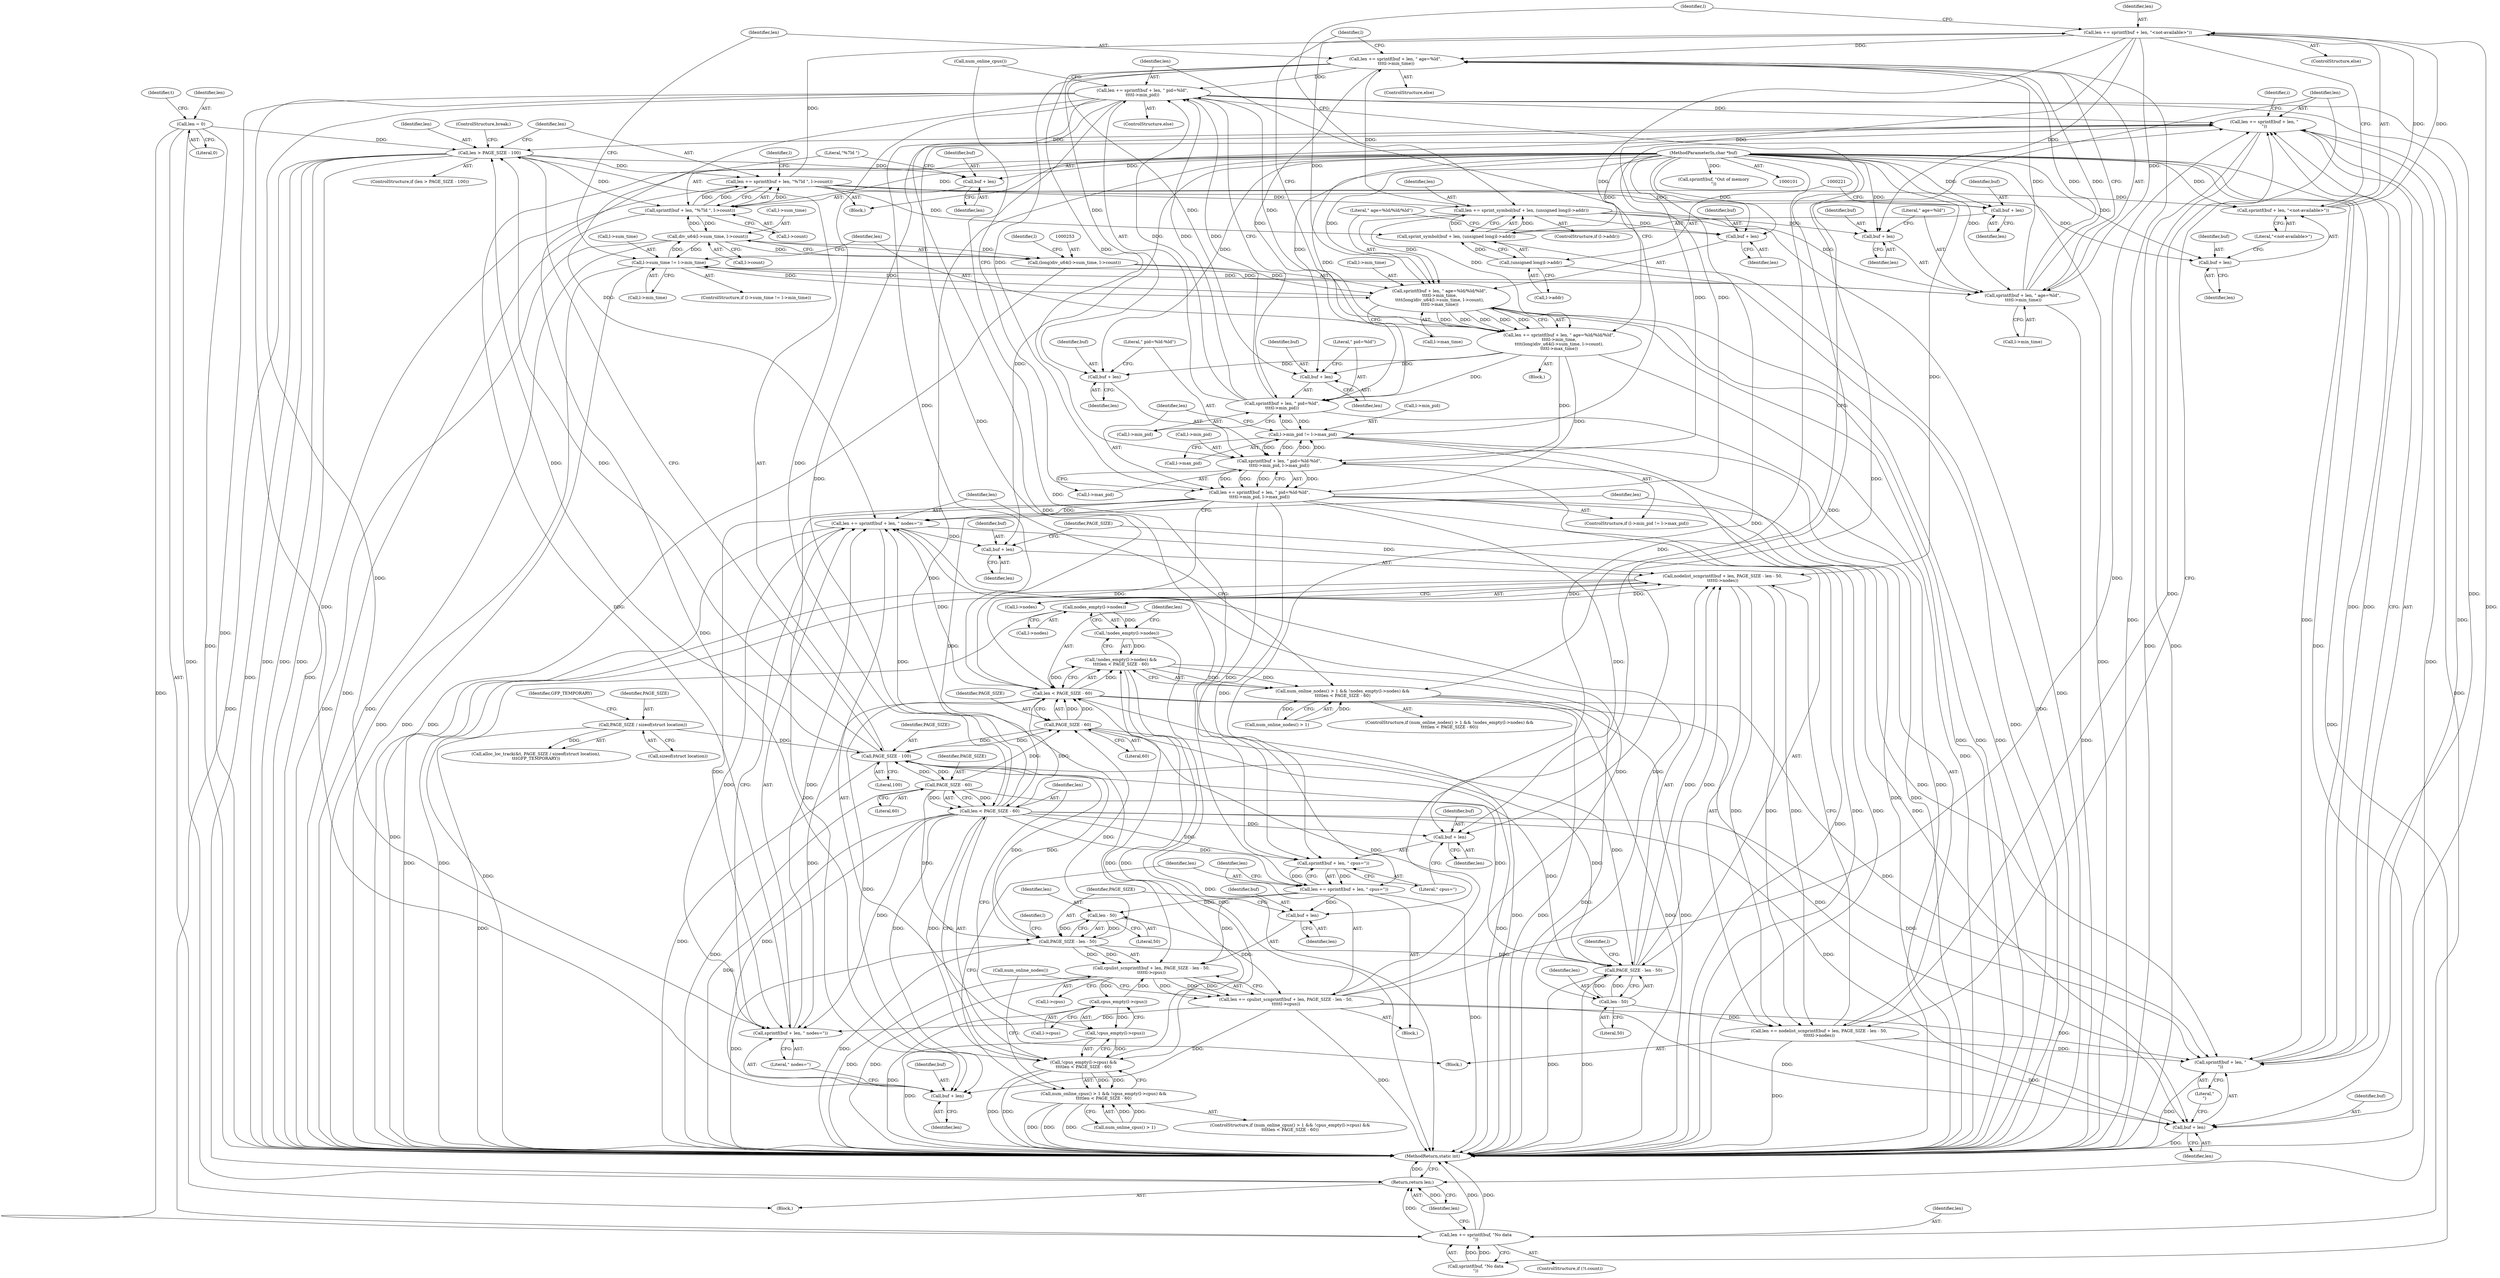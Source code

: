 digraph "0_linux_f8bd2258e2d520dff28c855658bd24bdafb5102d_9@API" {
"1000226" [label="(Call,len += sprintf(buf + len, \"<not-available>\"))"];
"1000228" [label="(Call,sprintf(buf + len, \"<not-available>\"))"];
"1000103" [label="(MethodParameterIn,char *buf)"];
"1000200" [label="(Call,len += sprintf(buf + len, \"%7ld \", l->count))"];
"1000202" [label="(Call,sprintf(buf + len, \"%7ld \", l->count))"];
"1000194" [label="(Call,len > PAGE_SIZE - 100)"];
"1000107" [label="(Call,len = 0)"];
"1000383" [label="(Call,len += sprintf(buf + len, \"\n\"))"];
"1000385" [label="(Call,sprintf(buf + len, \"\n\"))"];
"1000297" [label="(Call,len += sprintf(buf + len, \" pid=%ld\",\n\t\t\t\tl->min_pid))"];
"1000299" [label="(Call,sprintf(buf + len, \" pid=%ld\",\n\t\t\t\tl->min_pid))"];
"1000265" [label="(Call,len += sprintf(buf + len, \" age=%ld\",\n \t\t\t\tl->min_time))"];
"1000267" [label="(Call,sprintf(buf + len, \" age=%ld\",\n \t\t\t\tl->min_time))"];
"1000226" [label="(Call,len += sprintf(buf + len, \"<not-available>\"))"];
"1000214" [label="(Call,len += sprint_symbol(buf + len, (unsigned long)l->addr))"];
"1000216" [label="(Call,sprint_symbol(buf + len, (unsigned long)l->addr))"];
"1000220" [label="(Call,(unsigned long)l->addr)"];
"1000234" [label="(Call,l->sum_time != l->min_time)"];
"1000254" [label="(Call,div_u64(l->sum_time, l->count))"];
"1000244" [label="(Call,sprintf(buf + len, \" age=%ld/%ld/%ld\",\n\t\t\t\tl->min_time,\n\t\t\t\t(long)div_u64(l->sum_time, l->count),\n\t\t\t\tl->max_time))"];
"1000252" [label="(Call,(long)div_u64(l->sum_time, l->count))"];
"1000242" [label="(Call,len += sprintf(buf + len, \" age=%ld/%ld/%ld\",\n\t\t\t\tl->min_time,\n\t\t\t\t(long)div_u64(l->sum_time, l->count),\n\t\t\t\tl->max_time))"];
"1000276" [label="(Call,l->min_pid != l->max_pid)"];
"1000285" [label="(Call,sprintf(buf + len, \" pid=%ld-%ld\",\n\t\t\t\tl->min_pid, l->max_pid))"];
"1000283" [label="(Call,len += sprintf(buf + len, \" pid=%ld-%ld\",\n\t\t\t\tl->min_pid, l->max_pid))"];
"1000369" [label="(Call,len += nodelist_scnprintf(buf + len, PAGE_SIZE - len - 50,\n\t\t\t\t\tl->nodes))"];
"1000371" [label="(Call,nodelist_scnprintf(buf + len, PAGE_SIZE - len - 50,\n\t\t\t\t\tl->nodes))"];
"1000362" [label="(Call,len += sprintf(buf + len, \" nodes=\"))"];
"1000364" [label="(Call,sprintf(buf + len, \" nodes=\"))"];
"1000356" [label="(Call,len < PAGE_SIZE - 60)"];
"1000318" [label="(Call,len < PAGE_SIZE - 60)"];
"1000320" [label="(Call,PAGE_SIZE - 60)"];
"1000196" [label="(Call,PAGE_SIZE - 100)"];
"1000375" [label="(Call,PAGE_SIZE - len - 50)"];
"1000337" [label="(Call,PAGE_SIZE - len - 50)"];
"1000339" [label="(Call,len - 50)"];
"1000324" [label="(Call,len += sprintf(buf + len, \" cpus=\"))"];
"1000326" [label="(Call,sprintf(buf + len, \" cpus=\"))"];
"1000358" [label="(Call,PAGE_SIZE - 60)"];
"1000377" [label="(Call,len - 50)"];
"1000120" [label="(Call,PAGE_SIZE / sizeof(struct location))"];
"1000331" [label="(Call,len += cpulist_scnprintf(buf + len, PAGE_SIZE - len - 50,\n\t\t\t\t\tl->cpus))"];
"1000333" [label="(Call,cpulist_scnprintf(buf + len, PAGE_SIZE - len - 50,\n\t\t\t\t\tl->cpus))"];
"1000314" [label="(Call,cpus_empty(l->cpus))"];
"1000352" [label="(Call,nodes_empty(l->nodes))"];
"1000312" [label="(Call,!cpus_empty(l->cpus) &&\n\t\t\t\tlen < PAGE_SIZE - 60)"];
"1000308" [label="(Call,num_online_cpus() > 1 && !cpus_empty(l->cpus) &&\n\t\t\t\tlen < PAGE_SIZE - 60)"];
"1000350" [label="(Call,!nodes_empty(l->nodes) &&\n\t\t\t\tlen < PAGE_SIZE - 60)"];
"1000346" [label="(Call,num_online_nodes() > 1 && !nodes_empty(l->nodes) &&\n\t\t\t\tlen < PAGE_SIZE - 60)"];
"1000313" [label="(Call,!cpus_empty(l->cpus))"];
"1000351" [label="(Call,!nodes_empty(l->nodes))"];
"1000327" [label="(Call,buf + len)"];
"1000365" [label="(Call,buf + len)"];
"1000386" [label="(Call,buf + len)"];
"1000286" [label="(Call,buf + len)"];
"1000300" [label="(Call,buf + len)"];
"1000245" [label="(Call,buf + len)"];
"1000268" [label="(Call,buf + len)"];
"1000217" [label="(Call,buf + len)"];
"1000229" [label="(Call,buf + len)"];
"1000203" [label="(Call,buf + len)"];
"1000398" [label="(Call,len += sprintf(buf, \"No data\n\"))"];
"1000403" [label="(Return,return len;)"];
"1000372" [label="(Call,buf + len)"];
"1000334" [label="(Call,buf + len)"];
"1000303" [label="(Literal,\" pid=%ld\")"];
"1000369" [label="(Call,len += nodelist_scnprintf(buf + len, PAGE_SIZE - len - 50,\n\t\t\t\t\tl->nodes))"];
"1000371" [label="(Call,nodelist_scnprintf(buf + len, PAGE_SIZE - len - 50,\n\t\t\t\t\tl->nodes))"];
"1000400" [label="(Call,sprintf(buf, \"No data\n\"))"];
"1000353" [label="(Call,l->nodes)"];
"1000219" [label="(Identifier,len)"];
"1000195" [label="(Identifier,len)"];
"1000202" [label="(Call,sprintf(buf + len, \"%7ld \", l->count))"];
"1000267" [label="(Call,sprintf(buf + len, \" age=%ld\",\n \t\t\t\tl->min_time))"];
"1000200" [label="(Call,len += sprintf(buf + len, \"%7ld \", l->count))"];
"1000261" [label="(Call,l->max_time)"];
"1000350" [label="(Call,!nodes_empty(l->nodes) &&\n\t\t\t\tlen < PAGE_SIZE - 60)"];
"1000278" [label="(Identifier,l)"];
"1000389" [label="(Literal,\"\n\")"];
"1000336" [label="(Identifier,len)"];
"1000222" [label="(Call,l->addr)"];
"1000324" [label="(Call,len += sprintf(buf + len, \" cpus=\"))"];
"1000315" [label="(Call,l->cpus)"];
"1000231" [label="(Identifier,len)"];
"1000214" [label="(Call,len += sprint_symbol(buf + len, (unsigned long)l->addr))"];
"1000398" [label="(Call,len += sprintf(buf, \"No data\n\"))"];
"1000270" [label="(Identifier,len)"];
"1000220" [label="(Call,(unsigned long)l->addr)"];
"1000265" [label="(Call,len += sprintf(buf + len, \" age=%ld\",\n \t\t\t\tl->min_time))"];
"1000203" [label="(Call,buf + len)"];
"1000328" [label="(Identifier,buf)"];
"1000386" [label="(Call,buf + len)"];
"1000314" [label="(Call,cpus_empty(l->cpus))"];
"1000308" [label="(Call,num_online_cpus() > 1 && !cpus_empty(l->cpus) &&\n\t\t\t\tlen < PAGE_SIZE - 60)"];
"1000335" [label="(Identifier,buf)"];
"1000322" [label="(Literal,60)"];
"1000243" [label="(Identifier,len)"];
"1000339" [label="(Call,len - 50)"];
"1000236" [label="(Identifier,l)"];
"1000318" [label="(Call,len < PAGE_SIZE - 60)"];
"1000241" [label="(Block,)"];
"1000342" [label="(Call,l->cpus)"];
"1000312" [label="(Call,!cpus_empty(l->cpus) &&\n\t\t\t\tlen < PAGE_SIZE - 60)"];
"1000268" [label="(Call,buf + len)"];
"1000252" [label="(Call,(long)div_u64(l->sum_time, l->count))"];
"1000377" [label="(Call,len - 50)"];
"1000113" [label="(Identifier,t)"];
"1000341" [label="(Literal,50)"];
"1000307" [label="(ControlStructure,if (num_online_cpus() > 1 && !cpus_empty(l->cpus) &&\n\t\t\t\tlen < PAGE_SIZE - 60))"];
"1000300" [label="(Call,buf + len)"];
"1000404" [label="(Identifier,len)"];
"1000346" [label="(Call,num_online_nodes() > 1 && !nodes_empty(l->nodes) &&\n\t\t\t\tlen < PAGE_SIZE - 60)"];
"1000365" [label="(Call,buf + len)"];
"1000198" [label="(Literal,100)"];
"1000337" [label="(Call,PAGE_SIZE - len - 50)"];
"1000197" [label="(Identifier,PAGE_SIZE)"];
"1000325" [label="(Identifier,len)"];
"1000383" [label="(Call,len += sprintf(buf + len, \"\n\"))"];
"1000272" [label="(Call,l->min_time)"];
"1000228" [label="(Call,sprintf(buf + len, \"<not-available>\"))"];
"1000182" [label="(Identifier,i)"];
"1000384" [label="(Identifier,len)"];
"1000258" [label="(Call,l->count)"];
"1000334" [label="(Call,buf + len)"];
"1000212" [label="(Identifier,l)"];
"1000297" [label="(Call,len += sprintf(buf + len, \" pid=%ld\",\n\t\t\t\tl->min_pid))"];
"1000296" [label="(ControlStructure,else)"];
"1000330" [label="(Literal,\" cpus=\")"];
"1000218" [label="(Identifier,buf)"];
"1000393" [label="(ControlStructure,if (!t.count))"];
"1000285" [label="(Call,sprintf(buf + len, \" pid=%ld-%ld\",\n\t\t\t\tl->min_pid, l->max_pid))"];
"1000226" [label="(Call,len += sprintf(buf + len, \"<not-available>\"))"];
"1000194" [label="(Call,len > PAGE_SIZE - 100)"];
"1000121" [label="(Identifier,PAGE_SIZE)"];
"1000215" [label="(Identifier,len)"];
"1000372" [label="(Call,buf + len)"];
"1000289" [label="(Literal,\" pid=%ld-%ld\")"];
"1000245" [label="(Call,buf + len)"];
"1000283" [label="(Call,len += sprintf(buf + len, \" pid=%ld-%ld\",\n\t\t\t\tl->min_pid, l->max_pid))"];
"1000244" [label="(Call,sprintf(buf + len, \" age=%ld/%ld/%ld\",\n\t\t\t\tl->min_time,\n\t\t\t\t(long)div_u64(l->sum_time, l->count),\n\t\t\t\tl->max_time))"];
"1000225" [label="(ControlStructure,else)"];
"1000345" [label="(ControlStructure,if (num_online_nodes() > 1 && !nodes_empty(l->nodes) &&\n\t\t\t\tlen < PAGE_SIZE - 60))"];
"1000242" [label="(Call,len += sprintf(buf + len, \" age=%ld/%ld/%ld\",\n\t\t\t\tl->min_time,\n\t\t\t\t(long)div_u64(l->sum_time, l->count),\n\t\t\t\tl->max_time))"];
"1000103" [label="(MethodParameterIn,char *buf)"];
"1000388" [label="(Identifier,len)"];
"1000347" [label="(Call,num_online_nodes() > 1)"];
"1000381" [label="(Identifier,l)"];
"1000229" [label="(Call,buf + len)"];
"1000107" [label="(Call,len = 0)"];
"1000262" [label="(Identifier,l)"];
"1000248" [label="(Literal,\" age=%ld/%ld/%ld\")"];
"1000343" [label="(Identifier,l)"];
"1000217" [label="(Call,buf + len)"];
"1000205" [label="(Identifier,len)"];
"1000288" [label="(Identifier,len)"];
"1000105" [label="(Block,)"];
"1000320" [label="(Call,PAGE_SIZE - 60)"];
"1000302" [label="(Identifier,len)"];
"1000370" [label="(Identifier,len)"];
"1000238" [label="(Call,l->min_time)"];
"1000366" [label="(Identifier,buf)"];
"1000277" [label="(Call,l->min_pid)"];
"1000304" [label="(Call,l->min_pid)"];
"1000230" [label="(Identifier,buf)"];
"1000276" [label="(Call,l->min_pid != l->max_pid)"];
"1000227" [label="(Identifier,len)"];
"1000313" [label="(Call,!cpus_empty(l->cpus))"];
"1000348" [label="(Call,num_online_nodes())"];
"1000201" [label="(Identifier,len)"];
"1000196" [label="(Call,PAGE_SIZE - 100)"];
"1000368" [label="(Literal,\" nodes=\")"];
"1000290" [label="(Call,l->min_pid)"];
"1000249" [label="(Call,l->min_time)"];
"1000323" [label="(Block,)"];
"1000327" [label="(Call,buf + len)"];
"1000310" [label="(Call,num_online_cpus())"];
"1000206" [label="(Literal,\"%7ld \")"];
"1000204" [label="(Identifier,buf)"];
"1000293" [label="(Call,l->max_pid)"];
"1000375" [label="(Call,PAGE_SIZE - len - 50)"];
"1000359" [label="(Identifier,PAGE_SIZE)"];
"1000247" [label="(Identifier,len)"];
"1000403" [label="(Return,return len;)"];
"1000255" [label="(Call,l->sum_time)"];
"1000360" [label="(Literal,60)"];
"1000378" [label="(Identifier,len)"];
"1000361" [label="(Block,)"];
"1000351" [label="(Call,!nodes_empty(l->nodes))"];
"1000271" [label="(Literal,\" age=%ld\")"];
"1000364" [label="(Call,sprintf(buf + len, \" nodes=\"))"];
"1000246" [label="(Identifier,buf)"];
"1000269" [label="(Identifier,buf)"];
"1000385" [label="(Call,sprintf(buf + len, \"\n\"))"];
"1000120" [label="(Call,PAGE_SIZE / sizeof(struct location))"];
"1000124" [label="(Identifier,GFP_TEMPORARY)"];
"1000232" [label="(Literal,\"<not-available>\")"];
"1000233" [label="(ControlStructure,if (l->sum_time != l->min_time))"];
"1000210" [label="(ControlStructure,if (l->addr))"];
"1000235" [label="(Call,l->sum_time)"];
"1000321" [label="(Identifier,PAGE_SIZE)"];
"1000333" [label="(Call,cpulist_scnprintf(buf + len, PAGE_SIZE - len - 50,\n\t\t\t\t\tl->cpus))"];
"1000399" [label="(Identifier,len)"];
"1000199" [label="(ControlStructure,break;)"];
"1000109" [label="(Literal,0)"];
"1000309" [label="(Call,num_online_cpus() > 1)"];
"1000373" [label="(Identifier,buf)"];
"1000286" [label="(Call,buf + len)"];
"1000319" [label="(Identifier,len)"];
"1000387" [label="(Identifier,buf)"];
"1000326" [label="(Call,sprintf(buf + len, \" cpus=\"))"];
"1000331" [label="(Call,len += cpulist_scnprintf(buf + len, PAGE_SIZE - len - 50,\n\t\t\t\t\tl->cpus))"];
"1000357" [label="(Identifier,len)"];
"1000367" [label="(Identifier,len)"];
"1000284" [label="(Identifier,len)"];
"1000352" [label="(Call,nodes_empty(l->nodes))"];
"1000363" [label="(Identifier,len)"];
"1000374" [label="(Identifier,len)"];
"1000376" [label="(Identifier,PAGE_SIZE)"];
"1000216" [label="(Call,sprint_symbol(buf + len, (unsigned long)l->addr))"];
"1000298" [label="(Identifier,len)"];
"1000207" [label="(Call,l->count)"];
"1000299" [label="(Call,sprintf(buf + len, \" pid=%ld\",\n\t\t\t\tl->min_pid))"];
"1000108" [label="(Identifier,len)"];
"1000266" [label="(Identifier,len)"];
"1000275" [label="(ControlStructure,if (l->min_pid != l->max_pid))"];
"1000280" [label="(Call,l->max_pid)"];
"1000379" [label="(Literal,50)"];
"1000126" [label="(Call,sprintf(buf, \"Out of memory\n\"))"];
"1000340" [label="(Identifier,len)"];
"1000338" [label="(Identifier,PAGE_SIZE)"];
"1000301" [label="(Identifier,buf)"];
"1000117" [label="(Call,alloc_loc_track(&t, PAGE_SIZE / sizeof(struct location),\n\t\t\tGFP_TEMPORARY))"];
"1000254" [label="(Call,div_u64(l->sum_time, l->count))"];
"1000362" [label="(Call,len += sprintf(buf + len, \" nodes=\"))"];
"1000358" [label="(Call,PAGE_SIZE - 60)"];
"1000183" [label="(Block,)"];
"1000380" [label="(Call,l->nodes)"];
"1000234" [label="(Call,l->sum_time != l->min_time)"];
"1000287" [label="(Identifier,buf)"];
"1000329" [label="(Identifier,len)"];
"1000332" [label="(Identifier,len)"];
"1000405" [label="(MethodReturn,static int)"];
"1000264" [label="(ControlStructure,else)"];
"1000122" [label="(Call,sizeof(struct location))"];
"1000193" [label="(ControlStructure,if (len > PAGE_SIZE - 100))"];
"1000356" [label="(Call,len < PAGE_SIZE - 60)"];
"1000226" -> "1000225"  [label="AST: "];
"1000226" -> "1000228"  [label="CFG: "];
"1000227" -> "1000226"  [label="AST: "];
"1000228" -> "1000226"  [label="AST: "];
"1000236" -> "1000226"  [label="CFG: "];
"1000226" -> "1000405"  [label="DDG: "];
"1000228" -> "1000226"  [label="DDG: "];
"1000228" -> "1000226"  [label="DDG: "];
"1000200" -> "1000226"  [label="DDG: "];
"1000226" -> "1000242"  [label="DDG: "];
"1000226" -> "1000244"  [label="DDG: "];
"1000226" -> "1000245"  [label="DDG: "];
"1000226" -> "1000265"  [label="DDG: "];
"1000226" -> "1000267"  [label="DDG: "];
"1000226" -> "1000268"  [label="DDG: "];
"1000228" -> "1000232"  [label="CFG: "];
"1000229" -> "1000228"  [label="AST: "];
"1000232" -> "1000228"  [label="AST: "];
"1000103" -> "1000228"  [label="DDG: "];
"1000200" -> "1000228"  [label="DDG: "];
"1000103" -> "1000101"  [label="AST: "];
"1000103" -> "1000405"  [label="DDG: "];
"1000103" -> "1000126"  [label="DDG: "];
"1000103" -> "1000202"  [label="DDG: "];
"1000103" -> "1000203"  [label="DDG: "];
"1000103" -> "1000216"  [label="DDG: "];
"1000103" -> "1000217"  [label="DDG: "];
"1000103" -> "1000229"  [label="DDG: "];
"1000103" -> "1000244"  [label="DDG: "];
"1000103" -> "1000245"  [label="DDG: "];
"1000103" -> "1000267"  [label="DDG: "];
"1000103" -> "1000268"  [label="DDG: "];
"1000103" -> "1000285"  [label="DDG: "];
"1000103" -> "1000286"  [label="DDG: "];
"1000103" -> "1000299"  [label="DDG: "];
"1000103" -> "1000300"  [label="DDG: "];
"1000103" -> "1000326"  [label="DDG: "];
"1000103" -> "1000327"  [label="DDG: "];
"1000103" -> "1000333"  [label="DDG: "];
"1000103" -> "1000334"  [label="DDG: "];
"1000103" -> "1000364"  [label="DDG: "];
"1000103" -> "1000365"  [label="DDG: "];
"1000103" -> "1000371"  [label="DDG: "];
"1000103" -> "1000372"  [label="DDG: "];
"1000103" -> "1000385"  [label="DDG: "];
"1000103" -> "1000386"  [label="DDG: "];
"1000103" -> "1000400"  [label="DDG: "];
"1000200" -> "1000183"  [label="AST: "];
"1000200" -> "1000202"  [label="CFG: "];
"1000201" -> "1000200"  [label="AST: "];
"1000202" -> "1000200"  [label="AST: "];
"1000212" -> "1000200"  [label="CFG: "];
"1000200" -> "1000405"  [label="DDG: "];
"1000202" -> "1000200"  [label="DDG: "];
"1000202" -> "1000200"  [label="DDG: "];
"1000202" -> "1000200"  [label="DDG: "];
"1000194" -> "1000200"  [label="DDG: "];
"1000200" -> "1000214"  [label="DDG: "];
"1000200" -> "1000216"  [label="DDG: "];
"1000200" -> "1000217"  [label="DDG: "];
"1000200" -> "1000229"  [label="DDG: "];
"1000202" -> "1000207"  [label="CFG: "];
"1000203" -> "1000202"  [label="AST: "];
"1000206" -> "1000202"  [label="AST: "];
"1000207" -> "1000202"  [label="AST: "];
"1000202" -> "1000405"  [label="DDG: "];
"1000194" -> "1000202"  [label="DDG: "];
"1000254" -> "1000202"  [label="DDG: "];
"1000202" -> "1000254"  [label="DDG: "];
"1000194" -> "1000193"  [label="AST: "];
"1000194" -> "1000196"  [label="CFG: "];
"1000195" -> "1000194"  [label="AST: "];
"1000196" -> "1000194"  [label="AST: "];
"1000199" -> "1000194"  [label="CFG: "];
"1000201" -> "1000194"  [label="CFG: "];
"1000194" -> "1000405"  [label="DDG: "];
"1000194" -> "1000405"  [label="DDG: "];
"1000194" -> "1000405"  [label="DDG: "];
"1000107" -> "1000194"  [label="DDG: "];
"1000383" -> "1000194"  [label="DDG: "];
"1000196" -> "1000194"  [label="DDG: "];
"1000196" -> "1000194"  [label="DDG: "];
"1000194" -> "1000203"  [label="DDG: "];
"1000194" -> "1000398"  [label="DDG: "];
"1000194" -> "1000403"  [label="DDG: "];
"1000107" -> "1000105"  [label="AST: "];
"1000107" -> "1000109"  [label="CFG: "];
"1000108" -> "1000107"  [label="AST: "];
"1000109" -> "1000107"  [label="AST: "];
"1000113" -> "1000107"  [label="CFG: "];
"1000107" -> "1000405"  [label="DDG: "];
"1000107" -> "1000398"  [label="DDG: "];
"1000107" -> "1000403"  [label="DDG: "];
"1000383" -> "1000183"  [label="AST: "];
"1000383" -> "1000385"  [label="CFG: "];
"1000384" -> "1000383"  [label="AST: "];
"1000385" -> "1000383"  [label="AST: "];
"1000182" -> "1000383"  [label="CFG: "];
"1000383" -> "1000405"  [label="DDG: "];
"1000383" -> "1000405"  [label="DDG: "];
"1000385" -> "1000383"  [label="DDG: "];
"1000385" -> "1000383"  [label="DDG: "];
"1000297" -> "1000383"  [label="DDG: "];
"1000283" -> "1000383"  [label="DDG: "];
"1000369" -> "1000383"  [label="DDG: "];
"1000356" -> "1000383"  [label="DDG: "];
"1000318" -> "1000383"  [label="DDG: "];
"1000331" -> "1000383"  [label="DDG: "];
"1000383" -> "1000398"  [label="DDG: "];
"1000383" -> "1000403"  [label="DDG: "];
"1000385" -> "1000389"  [label="CFG: "];
"1000386" -> "1000385"  [label="AST: "];
"1000389" -> "1000385"  [label="AST: "];
"1000385" -> "1000405"  [label="DDG: "];
"1000297" -> "1000385"  [label="DDG: "];
"1000283" -> "1000385"  [label="DDG: "];
"1000369" -> "1000385"  [label="DDG: "];
"1000356" -> "1000385"  [label="DDG: "];
"1000318" -> "1000385"  [label="DDG: "];
"1000331" -> "1000385"  [label="DDG: "];
"1000297" -> "1000296"  [label="AST: "];
"1000297" -> "1000299"  [label="CFG: "];
"1000298" -> "1000297"  [label="AST: "];
"1000299" -> "1000297"  [label="AST: "];
"1000310" -> "1000297"  [label="CFG: "];
"1000297" -> "1000405"  [label="DDG: "];
"1000299" -> "1000297"  [label="DDG: "];
"1000299" -> "1000297"  [label="DDG: "];
"1000299" -> "1000297"  [label="DDG: "];
"1000265" -> "1000297"  [label="DDG: "];
"1000242" -> "1000297"  [label="DDG: "];
"1000297" -> "1000318"  [label="DDG: "];
"1000297" -> "1000324"  [label="DDG: "];
"1000297" -> "1000326"  [label="DDG: "];
"1000297" -> "1000327"  [label="DDG: "];
"1000297" -> "1000356"  [label="DDG: "];
"1000297" -> "1000362"  [label="DDG: "];
"1000297" -> "1000364"  [label="DDG: "];
"1000297" -> "1000365"  [label="DDG: "];
"1000297" -> "1000386"  [label="DDG: "];
"1000299" -> "1000304"  [label="CFG: "];
"1000300" -> "1000299"  [label="AST: "];
"1000303" -> "1000299"  [label="AST: "];
"1000304" -> "1000299"  [label="AST: "];
"1000299" -> "1000405"  [label="DDG: "];
"1000299" -> "1000276"  [label="DDG: "];
"1000265" -> "1000299"  [label="DDG: "];
"1000242" -> "1000299"  [label="DDG: "];
"1000276" -> "1000299"  [label="DDG: "];
"1000265" -> "1000264"  [label="AST: "];
"1000265" -> "1000267"  [label="CFG: "];
"1000266" -> "1000265"  [label="AST: "];
"1000267" -> "1000265"  [label="AST: "];
"1000278" -> "1000265"  [label="CFG: "];
"1000265" -> "1000405"  [label="DDG: "];
"1000267" -> "1000265"  [label="DDG: "];
"1000267" -> "1000265"  [label="DDG: "];
"1000267" -> "1000265"  [label="DDG: "];
"1000214" -> "1000265"  [label="DDG: "];
"1000265" -> "1000283"  [label="DDG: "];
"1000265" -> "1000285"  [label="DDG: "];
"1000265" -> "1000286"  [label="DDG: "];
"1000265" -> "1000300"  [label="DDG: "];
"1000267" -> "1000272"  [label="CFG: "];
"1000268" -> "1000267"  [label="AST: "];
"1000271" -> "1000267"  [label="AST: "];
"1000272" -> "1000267"  [label="AST: "];
"1000267" -> "1000405"  [label="DDG: "];
"1000267" -> "1000234"  [label="DDG: "];
"1000214" -> "1000267"  [label="DDG: "];
"1000234" -> "1000267"  [label="DDG: "];
"1000214" -> "1000210"  [label="AST: "];
"1000214" -> "1000216"  [label="CFG: "];
"1000215" -> "1000214"  [label="AST: "];
"1000216" -> "1000214"  [label="AST: "];
"1000236" -> "1000214"  [label="CFG: "];
"1000214" -> "1000405"  [label="DDG: "];
"1000216" -> "1000214"  [label="DDG: "];
"1000216" -> "1000214"  [label="DDG: "];
"1000214" -> "1000242"  [label="DDG: "];
"1000214" -> "1000244"  [label="DDG: "];
"1000214" -> "1000245"  [label="DDG: "];
"1000214" -> "1000268"  [label="DDG: "];
"1000216" -> "1000220"  [label="CFG: "];
"1000217" -> "1000216"  [label="AST: "];
"1000220" -> "1000216"  [label="AST: "];
"1000216" -> "1000405"  [label="DDG: "];
"1000220" -> "1000216"  [label="DDG: "];
"1000220" -> "1000222"  [label="CFG: "];
"1000221" -> "1000220"  [label="AST: "];
"1000222" -> "1000220"  [label="AST: "];
"1000220" -> "1000405"  [label="DDG: "];
"1000234" -> "1000233"  [label="AST: "];
"1000234" -> "1000238"  [label="CFG: "];
"1000235" -> "1000234"  [label="AST: "];
"1000238" -> "1000234"  [label="AST: "];
"1000243" -> "1000234"  [label="CFG: "];
"1000266" -> "1000234"  [label="CFG: "];
"1000234" -> "1000405"  [label="DDG: "];
"1000234" -> "1000405"  [label="DDG: "];
"1000254" -> "1000234"  [label="DDG: "];
"1000244" -> "1000234"  [label="DDG: "];
"1000234" -> "1000244"  [label="DDG: "];
"1000234" -> "1000254"  [label="DDG: "];
"1000254" -> "1000252"  [label="AST: "];
"1000254" -> "1000258"  [label="CFG: "];
"1000255" -> "1000254"  [label="AST: "];
"1000258" -> "1000254"  [label="AST: "];
"1000252" -> "1000254"  [label="CFG: "];
"1000254" -> "1000405"  [label="DDG: "];
"1000254" -> "1000405"  [label="DDG: "];
"1000254" -> "1000252"  [label="DDG: "];
"1000254" -> "1000252"  [label="DDG: "];
"1000244" -> "1000242"  [label="AST: "];
"1000244" -> "1000261"  [label="CFG: "];
"1000245" -> "1000244"  [label="AST: "];
"1000248" -> "1000244"  [label="AST: "];
"1000249" -> "1000244"  [label="AST: "];
"1000252" -> "1000244"  [label="AST: "];
"1000261" -> "1000244"  [label="AST: "];
"1000242" -> "1000244"  [label="CFG: "];
"1000244" -> "1000405"  [label="DDG: "];
"1000244" -> "1000405"  [label="DDG: "];
"1000244" -> "1000405"  [label="DDG: "];
"1000244" -> "1000242"  [label="DDG: "];
"1000244" -> "1000242"  [label="DDG: "];
"1000244" -> "1000242"  [label="DDG: "];
"1000244" -> "1000242"  [label="DDG: "];
"1000244" -> "1000242"  [label="DDG: "];
"1000252" -> "1000244"  [label="DDG: "];
"1000253" -> "1000252"  [label="AST: "];
"1000262" -> "1000252"  [label="CFG: "];
"1000252" -> "1000405"  [label="DDG: "];
"1000242" -> "1000241"  [label="AST: "];
"1000243" -> "1000242"  [label="AST: "];
"1000278" -> "1000242"  [label="CFG: "];
"1000242" -> "1000405"  [label="DDG: "];
"1000242" -> "1000283"  [label="DDG: "];
"1000242" -> "1000285"  [label="DDG: "];
"1000242" -> "1000286"  [label="DDG: "];
"1000242" -> "1000300"  [label="DDG: "];
"1000276" -> "1000275"  [label="AST: "];
"1000276" -> "1000280"  [label="CFG: "];
"1000277" -> "1000276"  [label="AST: "];
"1000280" -> "1000276"  [label="AST: "];
"1000284" -> "1000276"  [label="CFG: "];
"1000298" -> "1000276"  [label="CFG: "];
"1000276" -> "1000405"  [label="DDG: "];
"1000276" -> "1000405"  [label="DDG: "];
"1000285" -> "1000276"  [label="DDG: "];
"1000285" -> "1000276"  [label="DDG: "];
"1000276" -> "1000285"  [label="DDG: "];
"1000276" -> "1000285"  [label="DDG: "];
"1000285" -> "1000283"  [label="AST: "];
"1000285" -> "1000293"  [label="CFG: "];
"1000286" -> "1000285"  [label="AST: "];
"1000289" -> "1000285"  [label="AST: "];
"1000290" -> "1000285"  [label="AST: "];
"1000293" -> "1000285"  [label="AST: "];
"1000283" -> "1000285"  [label="CFG: "];
"1000285" -> "1000405"  [label="DDG: "];
"1000285" -> "1000405"  [label="DDG: "];
"1000285" -> "1000283"  [label="DDG: "];
"1000285" -> "1000283"  [label="DDG: "];
"1000285" -> "1000283"  [label="DDG: "];
"1000285" -> "1000283"  [label="DDG: "];
"1000283" -> "1000275"  [label="AST: "];
"1000284" -> "1000283"  [label="AST: "];
"1000310" -> "1000283"  [label="CFG: "];
"1000283" -> "1000405"  [label="DDG: "];
"1000283" -> "1000318"  [label="DDG: "];
"1000283" -> "1000324"  [label="DDG: "];
"1000283" -> "1000326"  [label="DDG: "];
"1000283" -> "1000327"  [label="DDG: "];
"1000283" -> "1000356"  [label="DDG: "];
"1000283" -> "1000362"  [label="DDG: "];
"1000283" -> "1000364"  [label="DDG: "];
"1000283" -> "1000365"  [label="DDG: "];
"1000283" -> "1000386"  [label="DDG: "];
"1000369" -> "1000361"  [label="AST: "];
"1000369" -> "1000371"  [label="CFG: "];
"1000370" -> "1000369"  [label="AST: "];
"1000371" -> "1000369"  [label="AST: "];
"1000384" -> "1000369"  [label="CFG: "];
"1000369" -> "1000405"  [label="DDG: "];
"1000371" -> "1000369"  [label="DDG: "];
"1000371" -> "1000369"  [label="DDG: "];
"1000371" -> "1000369"  [label="DDG: "];
"1000377" -> "1000369"  [label="DDG: "];
"1000369" -> "1000386"  [label="DDG: "];
"1000371" -> "1000380"  [label="CFG: "];
"1000372" -> "1000371"  [label="AST: "];
"1000375" -> "1000371"  [label="AST: "];
"1000380" -> "1000371"  [label="AST: "];
"1000371" -> "1000405"  [label="DDG: "];
"1000371" -> "1000405"  [label="DDG: "];
"1000371" -> "1000352"  [label="DDG: "];
"1000362" -> "1000371"  [label="DDG: "];
"1000375" -> "1000371"  [label="DDG: "];
"1000375" -> "1000371"  [label="DDG: "];
"1000352" -> "1000371"  [label="DDG: "];
"1000362" -> "1000361"  [label="AST: "];
"1000362" -> "1000364"  [label="CFG: "];
"1000363" -> "1000362"  [label="AST: "];
"1000364" -> "1000362"  [label="AST: "];
"1000370" -> "1000362"  [label="CFG: "];
"1000362" -> "1000405"  [label="DDG: "];
"1000364" -> "1000362"  [label="DDG: "];
"1000364" -> "1000362"  [label="DDG: "];
"1000356" -> "1000362"  [label="DDG: "];
"1000318" -> "1000362"  [label="DDG: "];
"1000331" -> "1000362"  [label="DDG: "];
"1000362" -> "1000372"  [label="DDG: "];
"1000362" -> "1000377"  [label="DDG: "];
"1000364" -> "1000368"  [label="CFG: "];
"1000365" -> "1000364"  [label="AST: "];
"1000368" -> "1000364"  [label="AST: "];
"1000356" -> "1000364"  [label="DDG: "];
"1000318" -> "1000364"  [label="DDG: "];
"1000331" -> "1000364"  [label="DDG: "];
"1000356" -> "1000350"  [label="AST: "];
"1000356" -> "1000358"  [label="CFG: "];
"1000357" -> "1000356"  [label="AST: "];
"1000358" -> "1000356"  [label="AST: "];
"1000350" -> "1000356"  [label="CFG: "];
"1000356" -> "1000405"  [label="DDG: "];
"1000356" -> "1000350"  [label="DDG: "];
"1000356" -> "1000350"  [label="DDG: "];
"1000318" -> "1000356"  [label="DDG: "];
"1000331" -> "1000356"  [label="DDG: "];
"1000358" -> "1000356"  [label="DDG: "];
"1000358" -> "1000356"  [label="DDG: "];
"1000356" -> "1000365"  [label="DDG: "];
"1000356" -> "1000386"  [label="DDG: "];
"1000318" -> "1000312"  [label="AST: "];
"1000318" -> "1000320"  [label="CFG: "];
"1000319" -> "1000318"  [label="AST: "];
"1000320" -> "1000318"  [label="AST: "];
"1000312" -> "1000318"  [label="CFG: "];
"1000318" -> "1000405"  [label="DDG: "];
"1000318" -> "1000312"  [label="DDG: "];
"1000318" -> "1000312"  [label="DDG: "];
"1000320" -> "1000318"  [label="DDG: "];
"1000320" -> "1000318"  [label="DDG: "];
"1000318" -> "1000324"  [label="DDG: "];
"1000318" -> "1000326"  [label="DDG: "];
"1000318" -> "1000327"  [label="DDG: "];
"1000318" -> "1000365"  [label="DDG: "];
"1000318" -> "1000386"  [label="DDG: "];
"1000320" -> "1000322"  [label="CFG: "];
"1000321" -> "1000320"  [label="AST: "];
"1000322" -> "1000320"  [label="AST: "];
"1000320" -> "1000405"  [label="DDG: "];
"1000320" -> "1000196"  [label="DDG: "];
"1000196" -> "1000320"  [label="DDG: "];
"1000320" -> "1000337"  [label="DDG: "];
"1000320" -> "1000358"  [label="DDG: "];
"1000320" -> "1000375"  [label="DDG: "];
"1000196" -> "1000198"  [label="CFG: "];
"1000197" -> "1000196"  [label="AST: "];
"1000198" -> "1000196"  [label="AST: "];
"1000196" -> "1000405"  [label="DDG: "];
"1000375" -> "1000196"  [label="DDG: "];
"1000358" -> "1000196"  [label="DDG: "];
"1000120" -> "1000196"  [label="DDG: "];
"1000337" -> "1000196"  [label="DDG: "];
"1000196" -> "1000337"  [label="DDG: "];
"1000196" -> "1000358"  [label="DDG: "];
"1000196" -> "1000375"  [label="DDG: "];
"1000375" -> "1000377"  [label="CFG: "];
"1000376" -> "1000375"  [label="AST: "];
"1000377" -> "1000375"  [label="AST: "];
"1000381" -> "1000375"  [label="CFG: "];
"1000375" -> "1000405"  [label="DDG: "];
"1000375" -> "1000405"  [label="DDG: "];
"1000337" -> "1000375"  [label="DDG: "];
"1000358" -> "1000375"  [label="DDG: "];
"1000377" -> "1000375"  [label="DDG: "];
"1000377" -> "1000375"  [label="DDG: "];
"1000337" -> "1000333"  [label="AST: "];
"1000337" -> "1000339"  [label="CFG: "];
"1000338" -> "1000337"  [label="AST: "];
"1000339" -> "1000337"  [label="AST: "];
"1000343" -> "1000337"  [label="CFG: "];
"1000337" -> "1000405"  [label="DDG: "];
"1000337" -> "1000405"  [label="DDG: "];
"1000337" -> "1000333"  [label="DDG: "];
"1000337" -> "1000333"  [label="DDG: "];
"1000339" -> "1000337"  [label="DDG: "];
"1000339" -> "1000337"  [label="DDG: "];
"1000337" -> "1000358"  [label="DDG: "];
"1000339" -> "1000341"  [label="CFG: "];
"1000340" -> "1000339"  [label="AST: "];
"1000341" -> "1000339"  [label="AST: "];
"1000339" -> "1000331"  [label="DDG: "];
"1000324" -> "1000339"  [label="DDG: "];
"1000324" -> "1000323"  [label="AST: "];
"1000324" -> "1000326"  [label="CFG: "];
"1000325" -> "1000324"  [label="AST: "];
"1000326" -> "1000324"  [label="AST: "];
"1000332" -> "1000324"  [label="CFG: "];
"1000324" -> "1000405"  [label="DDG: "];
"1000326" -> "1000324"  [label="DDG: "];
"1000326" -> "1000324"  [label="DDG: "];
"1000324" -> "1000333"  [label="DDG: "];
"1000324" -> "1000334"  [label="DDG: "];
"1000326" -> "1000330"  [label="CFG: "];
"1000327" -> "1000326"  [label="AST: "];
"1000330" -> "1000326"  [label="AST: "];
"1000358" -> "1000360"  [label="CFG: "];
"1000359" -> "1000358"  [label="AST: "];
"1000360" -> "1000358"  [label="AST: "];
"1000358" -> "1000405"  [label="DDG: "];
"1000377" -> "1000379"  [label="CFG: "];
"1000378" -> "1000377"  [label="AST: "];
"1000379" -> "1000377"  [label="AST: "];
"1000120" -> "1000117"  [label="AST: "];
"1000120" -> "1000122"  [label="CFG: "];
"1000121" -> "1000120"  [label="AST: "];
"1000122" -> "1000120"  [label="AST: "];
"1000124" -> "1000120"  [label="CFG: "];
"1000120" -> "1000405"  [label="DDG: "];
"1000120" -> "1000117"  [label="DDG: "];
"1000331" -> "1000323"  [label="AST: "];
"1000331" -> "1000333"  [label="CFG: "];
"1000332" -> "1000331"  [label="AST: "];
"1000333" -> "1000331"  [label="AST: "];
"1000348" -> "1000331"  [label="CFG: "];
"1000331" -> "1000405"  [label="DDG: "];
"1000333" -> "1000331"  [label="DDG: "];
"1000333" -> "1000331"  [label="DDG: "];
"1000333" -> "1000331"  [label="DDG: "];
"1000331" -> "1000365"  [label="DDG: "];
"1000331" -> "1000386"  [label="DDG: "];
"1000333" -> "1000342"  [label="CFG: "];
"1000334" -> "1000333"  [label="AST: "];
"1000342" -> "1000333"  [label="AST: "];
"1000333" -> "1000405"  [label="DDG: "];
"1000333" -> "1000405"  [label="DDG: "];
"1000333" -> "1000314"  [label="DDG: "];
"1000314" -> "1000333"  [label="DDG: "];
"1000314" -> "1000313"  [label="AST: "];
"1000314" -> "1000315"  [label="CFG: "];
"1000315" -> "1000314"  [label="AST: "];
"1000313" -> "1000314"  [label="CFG: "];
"1000314" -> "1000405"  [label="DDG: "];
"1000314" -> "1000313"  [label="DDG: "];
"1000352" -> "1000351"  [label="AST: "];
"1000352" -> "1000353"  [label="CFG: "];
"1000353" -> "1000352"  [label="AST: "];
"1000351" -> "1000352"  [label="CFG: "];
"1000352" -> "1000405"  [label="DDG: "];
"1000352" -> "1000351"  [label="DDG: "];
"1000312" -> "1000308"  [label="AST: "];
"1000312" -> "1000313"  [label="CFG: "];
"1000313" -> "1000312"  [label="AST: "];
"1000308" -> "1000312"  [label="CFG: "];
"1000312" -> "1000405"  [label="DDG: "];
"1000312" -> "1000405"  [label="DDG: "];
"1000312" -> "1000308"  [label="DDG: "];
"1000312" -> "1000308"  [label="DDG: "];
"1000313" -> "1000312"  [label="DDG: "];
"1000350" -> "1000312"  [label="DDG: "];
"1000312" -> "1000350"  [label="DDG: "];
"1000308" -> "1000307"  [label="AST: "];
"1000308" -> "1000309"  [label="CFG: "];
"1000309" -> "1000308"  [label="AST: "];
"1000325" -> "1000308"  [label="CFG: "];
"1000348" -> "1000308"  [label="CFG: "];
"1000308" -> "1000405"  [label="DDG: "];
"1000308" -> "1000405"  [label="DDG: "];
"1000308" -> "1000405"  [label="DDG: "];
"1000309" -> "1000308"  [label="DDG: "];
"1000309" -> "1000308"  [label="DDG: "];
"1000350" -> "1000346"  [label="AST: "];
"1000350" -> "1000351"  [label="CFG: "];
"1000351" -> "1000350"  [label="AST: "];
"1000346" -> "1000350"  [label="CFG: "];
"1000350" -> "1000405"  [label="DDG: "];
"1000350" -> "1000405"  [label="DDG: "];
"1000350" -> "1000346"  [label="DDG: "];
"1000350" -> "1000346"  [label="DDG: "];
"1000351" -> "1000350"  [label="DDG: "];
"1000346" -> "1000345"  [label="AST: "];
"1000346" -> "1000347"  [label="CFG: "];
"1000347" -> "1000346"  [label="AST: "];
"1000363" -> "1000346"  [label="CFG: "];
"1000384" -> "1000346"  [label="CFG: "];
"1000346" -> "1000405"  [label="DDG: "];
"1000346" -> "1000405"  [label="DDG: "];
"1000346" -> "1000405"  [label="DDG: "];
"1000347" -> "1000346"  [label="DDG: "];
"1000347" -> "1000346"  [label="DDG: "];
"1000319" -> "1000313"  [label="CFG: "];
"1000313" -> "1000405"  [label="DDG: "];
"1000357" -> "1000351"  [label="CFG: "];
"1000351" -> "1000405"  [label="DDG: "];
"1000327" -> "1000329"  [label="CFG: "];
"1000328" -> "1000327"  [label="AST: "];
"1000329" -> "1000327"  [label="AST: "];
"1000330" -> "1000327"  [label="CFG: "];
"1000365" -> "1000367"  [label="CFG: "];
"1000366" -> "1000365"  [label="AST: "];
"1000367" -> "1000365"  [label="AST: "];
"1000368" -> "1000365"  [label="CFG: "];
"1000386" -> "1000388"  [label="CFG: "];
"1000387" -> "1000386"  [label="AST: "];
"1000388" -> "1000386"  [label="AST: "];
"1000389" -> "1000386"  [label="CFG: "];
"1000386" -> "1000405"  [label="DDG: "];
"1000286" -> "1000288"  [label="CFG: "];
"1000287" -> "1000286"  [label="AST: "];
"1000288" -> "1000286"  [label="AST: "];
"1000289" -> "1000286"  [label="CFG: "];
"1000300" -> "1000302"  [label="CFG: "];
"1000301" -> "1000300"  [label="AST: "];
"1000302" -> "1000300"  [label="AST: "];
"1000303" -> "1000300"  [label="CFG: "];
"1000245" -> "1000247"  [label="CFG: "];
"1000246" -> "1000245"  [label="AST: "];
"1000247" -> "1000245"  [label="AST: "];
"1000248" -> "1000245"  [label="CFG: "];
"1000268" -> "1000270"  [label="CFG: "];
"1000269" -> "1000268"  [label="AST: "];
"1000270" -> "1000268"  [label="AST: "];
"1000271" -> "1000268"  [label="CFG: "];
"1000217" -> "1000219"  [label="CFG: "];
"1000218" -> "1000217"  [label="AST: "];
"1000219" -> "1000217"  [label="AST: "];
"1000221" -> "1000217"  [label="CFG: "];
"1000229" -> "1000231"  [label="CFG: "];
"1000230" -> "1000229"  [label="AST: "];
"1000231" -> "1000229"  [label="AST: "];
"1000232" -> "1000229"  [label="CFG: "];
"1000203" -> "1000205"  [label="CFG: "];
"1000204" -> "1000203"  [label="AST: "];
"1000205" -> "1000203"  [label="AST: "];
"1000206" -> "1000203"  [label="CFG: "];
"1000398" -> "1000393"  [label="AST: "];
"1000398" -> "1000400"  [label="CFG: "];
"1000399" -> "1000398"  [label="AST: "];
"1000400" -> "1000398"  [label="AST: "];
"1000404" -> "1000398"  [label="CFG: "];
"1000398" -> "1000405"  [label="DDG: "];
"1000398" -> "1000405"  [label="DDG: "];
"1000400" -> "1000398"  [label="DDG: "];
"1000400" -> "1000398"  [label="DDG: "];
"1000398" -> "1000403"  [label="DDG: "];
"1000403" -> "1000105"  [label="AST: "];
"1000403" -> "1000404"  [label="CFG: "];
"1000404" -> "1000403"  [label="AST: "];
"1000405" -> "1000403"  [label="CFG: "];
"1000403" -> "1000405"  [label="DDG: "];
"1000404" -> "1000403"  [label="DDG: "];
"1000372" -> "1000374"  [label="CFG: "];
"1000373" -> "1000372"  [label="AST: "];
"1000374" -> "1000372"  [label="AST: "];
"1000376" -> "1000372"  [label="CFG: "];
"1000334" -> "1000336"  [label="CFG: "];
"1000335" -> "1000334"  [label="AST: "];
"1000336" -> "1000334"  [label="AST: "];
"1000338" -> "1000334"  [label="CFG: "];
}
